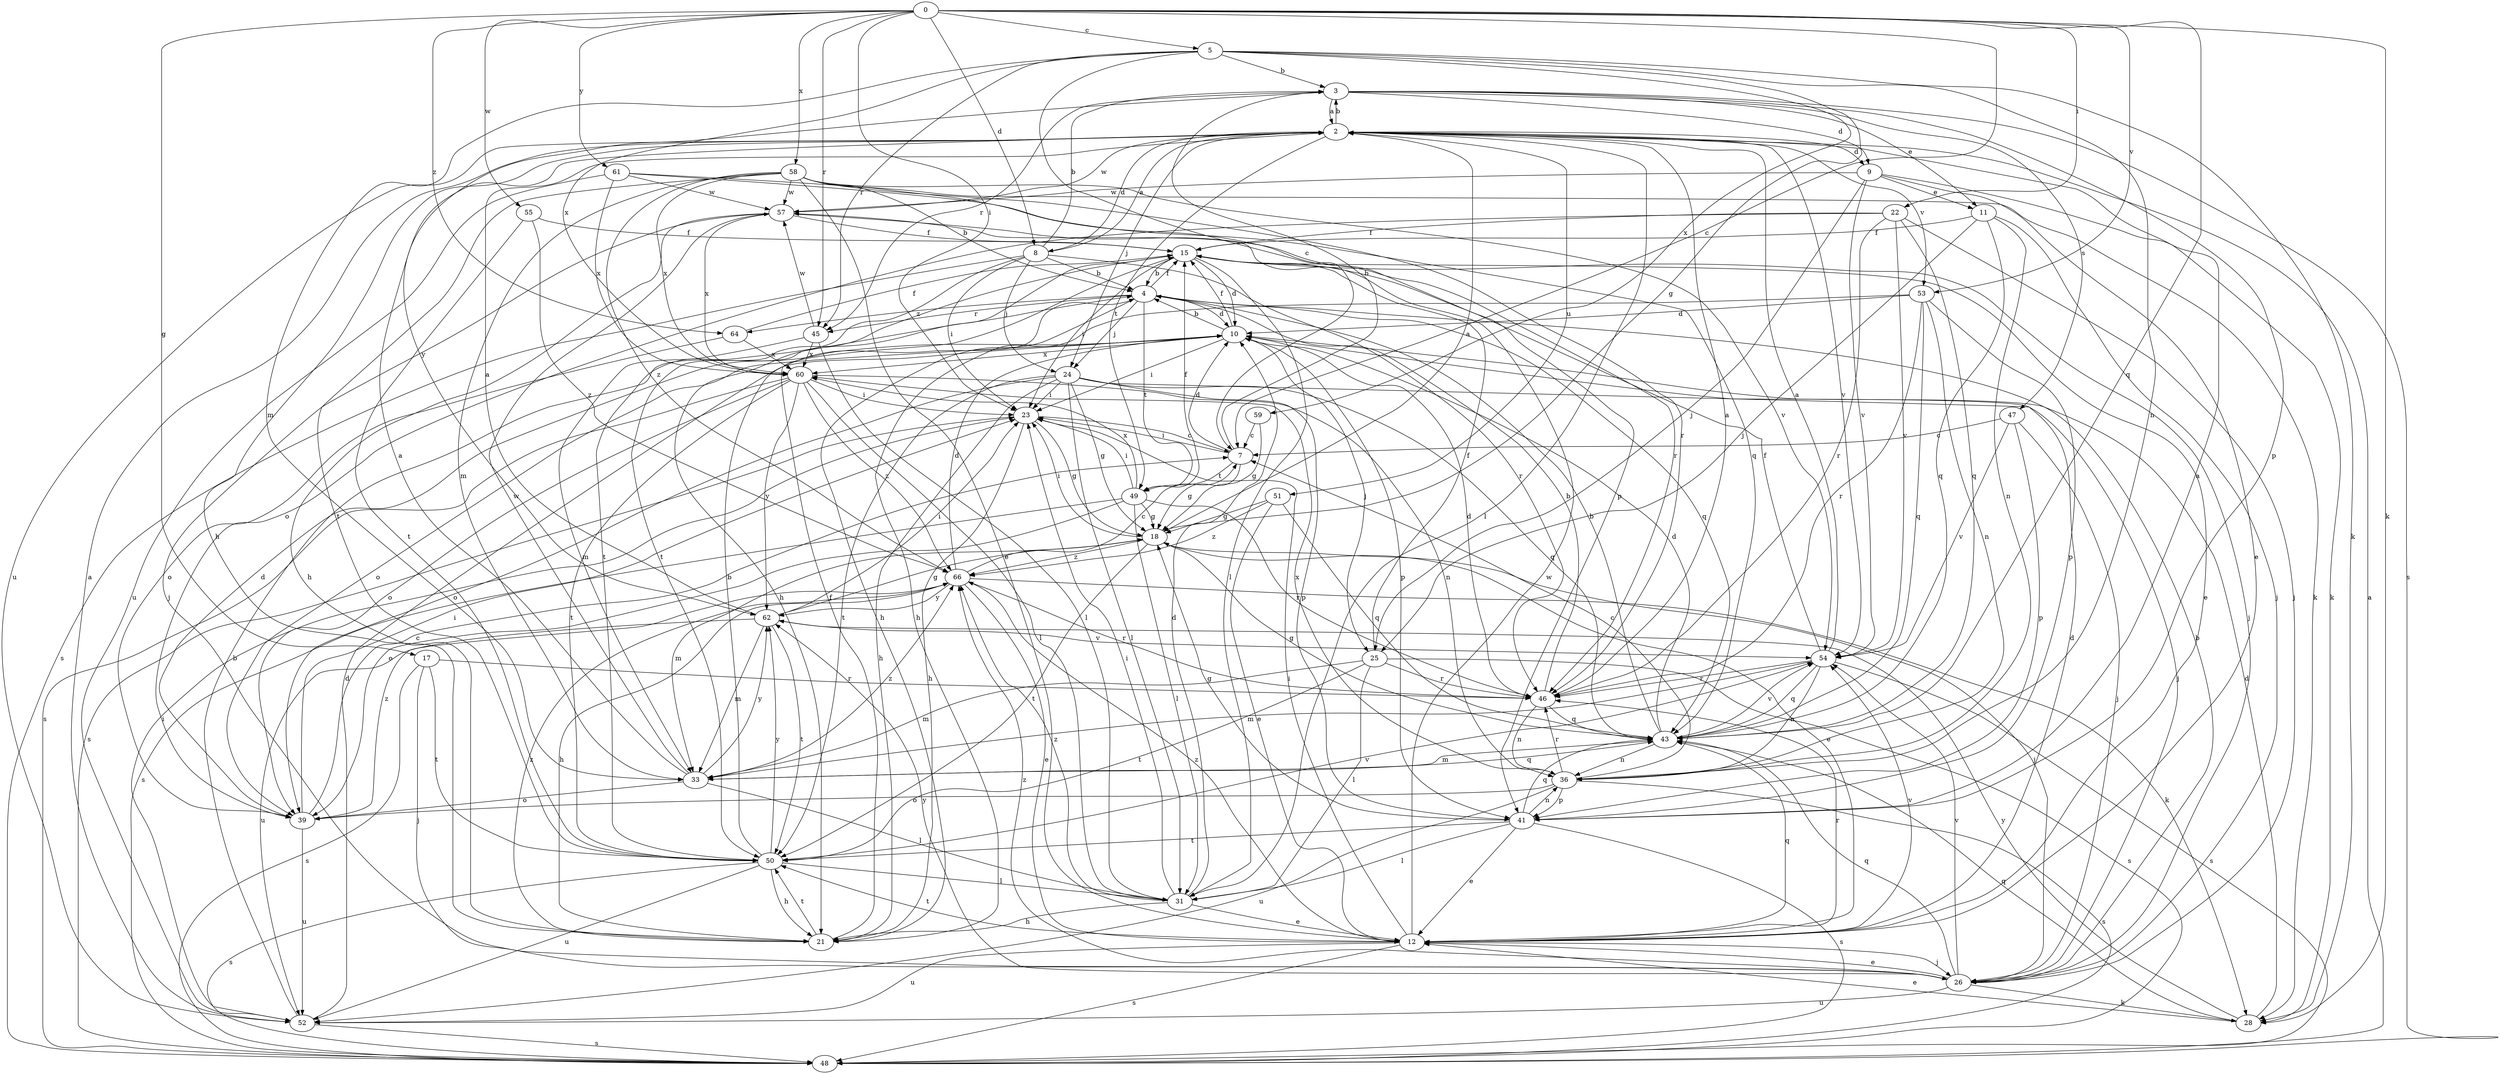 strict digraph  {
0;
2;
3;
4;
5;
7;
8;
9;
10;
11;
12;
15;
17;
18;
21;
22;
23;
24;
25;
26;
28;
31;
33;
36;
39;
41;
43;
45;
46;
47;
48;
49;
50;
51;
52;
53;
54;
55;
57;
58;
59;
60;
61;
62;
64;
66;
0 -> 5  [label=c];
0 -> 7  [label=c];
0 -> 8  [label=d];
0 -> 17  [label=g];
0 -> 22  [label=i];
0 -> 23  [label=i];
0 -> 28  [label=k];
0 -> 43  [label=q];
0 -> 45  [label=r];
0 -> 53  [label=v];
0 -> 55  [label=w];
0 -> 58  [label=x];
0 -> 61  [label=y];
0 -> 64  [label=z];
2 -> 3  [label=b];
2 -> 8  [label=d];
2 -> 9  [label=d];
2 -> 21  [label=h];
2 -> 24  [label=j];
2 -> 31  [label=l];
2 -> 49  [label=t];
2 -> 51  [label=u];
2 -> 52  [label=u];
2 -> 53  [label=v];
2 -> 54  [label=v];
2 -> 57  [label=w];
3 -> 2  [label=a];
3 -> 9  [label=d];
3 -> 11  [label=e];
3 -> 41  [label=p];
3 -> 45  [label=r];
3 -> 47  [label=s];
3 -> 48  [label=s];
3 -> 62  [label=y];
4 -> 10  [label=d];
4 -> 15  [label=f];
4 -> 21  [label=h];
4 -> 24  [label=j];
4 -> 43  [label=q];
4 -> 45  [label=r];
4 -> 49  [label=t];
4 -> 64  [label=z];
5 -> 3  [label=b];
5 -> 7  [label=c];
5 -> 18  [label=g];
5 -> 28  [label=k];
5 -> 33  [label=m];
5 -> 36  [label=n];
5 -> 45  [label=r];
5 -> 59  [label=x];
5 -> 60  [label=x];
7 -> 3  [label=b];
7 -> 10  [label=d];
7 -> 18  [label=g];
7 -> 23  [label=i];
7 -> 49  [label=t];
8 -> 2  [label=a];
8 -> 3  [label=b];
8 -> 4  [label=b];
8 -> 23  [label=i];
8 -> 24  [label=j];
8 -> 46  [label=r];
8 -> 48  [label=s];
8 -> 50  [label=t];
9 -> 11  [label=e];
9 -> 12  [label=e];
9 -> 25  [label=j];
9 -> 28  [label=k];
9 -> 54  [label=v];
9 -> 57  [label=w];
10 -> 4  [label=b];
10 -> 15  [label=f];
10 -> 23  [label=i];
10 -> 25  [label=j];
10 -> 39  [label=o];
10 -> 41  [label=p];
10 -> 60  [label=x];
11 -> 15  [label=f];
11 -> 25  [label=j];
11 -> 26  [label=j];
11 -> 36  [label=n];
11 -> 43  [label=q];
12 -> 10  [label=d];
12 -> 23  [label=i];
12 -> 26  [label=j];
12 -> 43  [label=q];
12 -> 46  [label=r];
12 -> 48  [label=s];
12 -> 50  [label=t];
12 -> 52  [label=u];
12 -> 54  [label=v];
12 -> 57  [label=w];
12 -> 66  [label=z];
15 -> 4  [label=b];
15 -> 10  [label=d];
15 -> 12  [label=e];
15 -> 21  [label=h];
15 -> 23  [label=i];
15 -> 26  [label=j];
15 -> 31  [label=l];
15 -> 50  [label=t];
17 -> 26  [label=j];
17 -> 46  [label=r];
17 -> 48  [label=s];
17 -> 50  [label=t];
18 -> 2  [label=a];
18 -> 12  [label=e];
18 -> 23  [label=i];
18 -> 26  [label=j];
18 -> 33  [label=m];
18 -> 50  [label=t];
18 -> 66  [label=z];
21 -> 15  [label=f];
21 -> 50  [label=t];
21 -> 66  [label=z];
22 -> 15  [label=f];
22 -> 26  [label=j];
22 -> 39  [label=o];
22 -> 43  [label=q];
22 -> 46  [label=r];
22 -> 54  [label=v];
23 -> 7  [label=c];
23 -> 18  [label=g];
23 -> 21  [label=h];
23 -> 48  [label=s];
24 -> 18  [label=g];
24 -> 21  [label=h];
24 -> 23  [label=i];
24 -> 26  [label=j];
24 -> 31  [label=l];
24 -> 39  [label=o];
24 -> 41  [label=p];
24 -> 43  [label=q];
24 -> 50  [label=t];
25 -> 15  [label=f];
25 -> 31  [label=l];
25 -> 33  [label=m];
25 -> 46  [label=r];
25 -> 48  [label=s];
25 -> 50  [label=t];
26 -> 4  [label=b];
26 -> 12  [label=e];
26 -> 28  [label=k];
26 -> 43  [label=q];
26 -> 52  [label=u];
26 -> 54  [label=v];
26 -> 62  [label=y];
26 -> 66  [label=z];
28 -> 10  [label=d];
28 -> 12  [label=e];
28 -> 43  [label=q];
28 -> 62  [label=y];
31 -> 10  [label=d];
31 -> 12  [label=e];
31 -> 21  [label=h];
31 -> 23  [label=i];
31 -> 66  [label=z];
33 -> 2  [label=a];
33 -> 31  [label=l];
33 -> 39  [label=o];
33 -> 43  [label=q];
33 -> 57  [label=w];
33 -> 62  [label=y];
33 -> 66  [label=z];
36 -> 7  [label=c];
36 -> 39  [label=o];
36 -> 41  [label=p];
36 -> 46  [label=r];
36 -> 48  [label=s];
36 -> 52  [label=u];
36 -> 60  [label=x];
39 -> 7  [label=c];
39 -> 10  [label=d];
39 -> 23  [label=i];
39 -> 52  [label=u];
39 -> 66  [label=z];
41 -> 2  [label=a];
41 -> 12  [label=e];
41 -> 18  [label=g];
41 -> 31  [label=l];
41 -> 36  [label=n];
41 -> 43  [label=q];
41 -> 48  [label=s];
41 -> 50  [label=t];
43 -> 4  [label=b];
43 -> 10  [label=d];
43 -> 18  [label=g];
43 -> 33  [label=m];
43 -> 36  [label=n];
43 -> 54  [label=v];
45 -> 31  [label=l];
45 -> 33  [label=m];
45 -> 57  [label=w];
45 -> 60  [label=x];
46 -> 2  [label=a];
46 -> 4  [label=b];
46 -> 10  [label=d];
46 -> 36  [label=n];
46 -> 43  [label=q];
47 -> 7  [label=c];
47 -> 26  [label=j];
47 -> 41  [label=p];
47 -> 54  [label=v];
48 -> 2  [label=a];
49 -> 15  [label=f];
49 -> 18  [label=g];
49 -> 23  [label=i];
49 -> 31  [label=l];
49 -> 39  [label=o];
49 -> 46  [label=r];
49 -> 48  [label=s];
49 -> 60  [label=x];
50 -> 4  [label=b];
50 -> 21  [label=h];
50 -> 31  [label=l];
50 -> 48  [label=s];
50 -> 52  [label=u];
50 -> 54  [label=v];
50 -> 62  [label=y];
51 -> 12  [label=e];
51 -> 18  [label=g];
51 -> 43  [label=q];
51 -> 66  [label=z];
52 -> 2  [label=a];
52 -> 4  [label=b];
52 -> 10  [label=d];
52 -> 23  [label=i];
52 -> 48  [label=s];
53 -> 10  [label=d];
53 -> 21  [label=h];
53 -> 36  [label=n];
53 -> 41  [label=p];
53 -> 43  [label=q];
53 -> 46  [label=r];
54 -> 2  [label=a];
54 -> 15  [label=f];
54 -> 33  [label=m];
54 -> 36  [label=n];
54 -> 43  [label=q];
54 -> 46  [label=r];
54 -> 48  [label=s];
55 -> 15  [label=f];
55 -> 50  [label=t];
55 -> 66  [label=z];
57 -> 15  [label=f];
57 -> 21  [label=h];
57 -> 26  [label=j];
57 -> 46  [label=r];
57 -> 60  [label=x];
58 -> 4  [label=b];
58 -> 12  [label=e];
58 -> 33  [label=m];
58 -> 41  [label=p];
58 -> 46  [label=r];
58 -> 50  [label=t];
58 -> 54  [label=v];
58 -> 57  [label=w];
58 -> 60  [label=x];
58 -> 66  [label=z];
59 -> 7  [label=c];
59 -> 18  [label=g];
60 -> 23  [label=i];
60 -> 31  [label=l];
60 -> 36  [label=n];
60 -> 39  [label=o];
60 -> 48  [label=s];
60 -> 50  [label=t];
60 -> 62  [label=y];
60 -> 66  [label=z];
61 -> 28  [label=k];
61 -> 43  [label=q];
61 -> 52  [label=u];
61 -> 57  [label=w];
61 -> 60  [label=x];
62 -> 2  [label=a];
62 -> 18  [label=g];
62 -> 23  [label=i];
62 -> 33  [label=m];
62 -> 50  [label=t];
62 -> 52  [label=u];
62 -> 54  [label=v];
64 -> 15  [label=f];
64 -> 39  [label=o];
64 -> 60  [label=x];
66 -> 7  [label=c];
66 -> 10  [label=d];
66 -> 12  [label=e];
66 -> 21  [label=h];
66 -> 28  [label=k];
66 -> 46  [label=r];
66 -> 62  [label=y];
}

